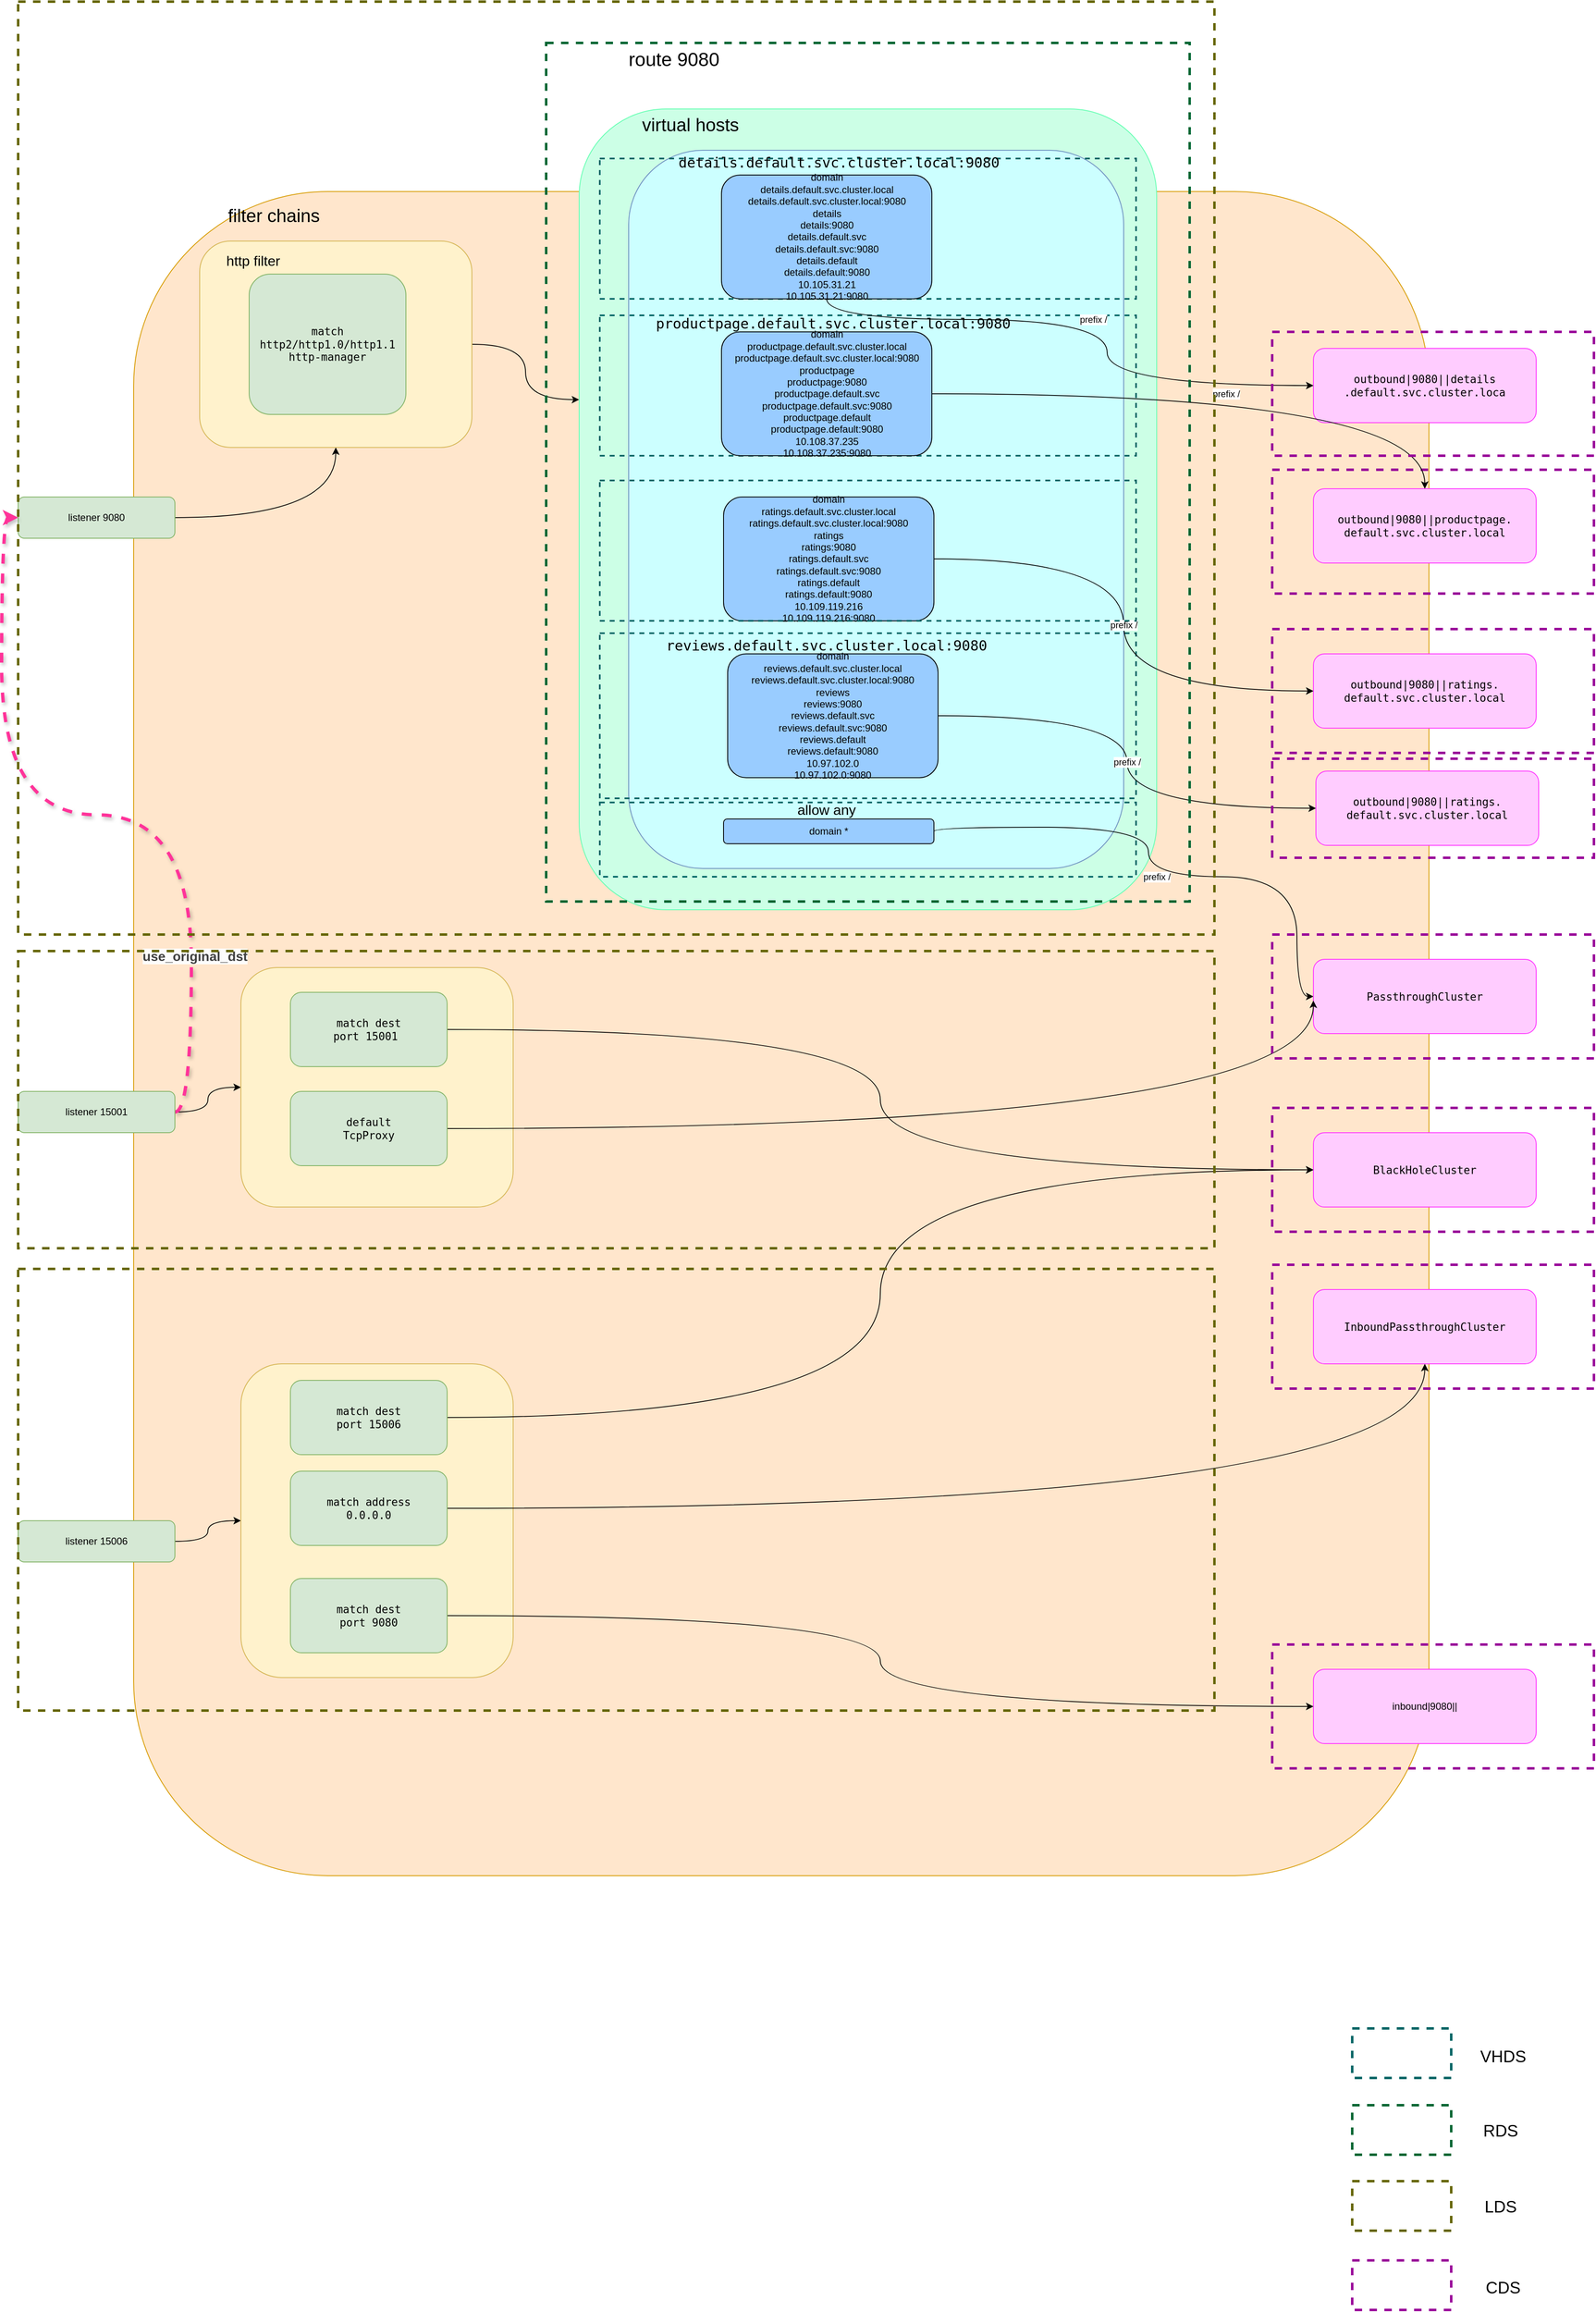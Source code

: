 <mxfile version="15.6.8" type="github">
  <diagram id="Fc24wovbdlsAbXFzseOG" name="第 1 页">
    <mxGraphModel dx="946" dy="613" grid="0" gridSize="10" guides="1" tooltips="1" connect="1" arrows="1" fold="1" page="1" pageScale="1" pageWidth="2339" pageHeight="3300" math="0" shadow="0">
      <root>
        <mxCell id="0" />
        <mxCell id="1" parent="0" />
        <mxCell id="VYAuoYHthQ6iFn3R_5oL-7" value="" style="rounded=1;whiteSpace=wrap;html=1;fillColor=#ffe6cc;strokeColor=#d79b00;" parent="1" vertex="1">
          <mxGeometry x="440" y="310" width="1570" height="2040" as="geometry" />
        </mxCell>
        <mxCell id="VYAuoYHthQ6iFn3R_5oL-61" value="" style="rounded=1;whiteSpace=wrap;html=1;glass=0;sketch=0;strokeWidth=1;gradientDirection=south;fillColor=#CCFFE6;strokeColor=#66FFB3;" parent="1" vertex="1">
          <mxGeometry x="980" y="210" width="700" height="970" as="geometry" />
        </mxCell>
        <mxCell id="VYAuoYHthQ6iFn3R_5oL-84" value="" style="rounded=0;whiteSpace=wrap;html=1;glass=0;dashed=1;sketch=0;strokeWidth=3;gradientDirection=south;fillColor=none;strokeColor=#990099;" parent="1" vertex="1">
          <mxGeometry x="1820" y="647" width="390" height="150" as="geometry" />
        </mxCell>
        <mxCell id="VYAuoYHthQ6iFn3R_5oL-30" value="&lt;span style=&quot;font-family: monospace&quot;&gt;&lt;font style=&quot;font-size: 17px&quot;&gt;ratings.default.svc.cluster.local:9080&lt;/font&gt;&lt;/span&gt;" style="text;html=1;strokeColor=none;fillColor=none;align=center;verticalAlign=middle;whiteSpace=wrap;rounded=0;" parent="1" vertex="1">
          <mxGeometry x="1145" y="660" width="270" height="20" as="geometry" />
        </mxCell>
        <mxCell id="VYAuoYHthQ6iFn3R_5oL-59" value="" style="rounded=1;whiteSpace=wrap;html=1;glass=0;sketch=0;strokeColor=#6c8ebf;strokeWidth=1;gradientDirection=south;fillColor=#CCFFFF;" parent="1" vertex="1">
          <mxGeometry x="1040" y="260" width="600" height="870" as="geometry" />
        </mxCell>
        <mxCell id="VYAuoYHthQ6iFn3R_5oL-72" value="" style="rounded=0;whiteSpace=wrap;html=1;glass=0;sketch=0;strokeWidth=2;gradientDirection=south;fillColor=none;strokeColor=#006666;dashed=1;" parent="1" vertex="1">
          <mxGeometry x="1005" y="845" width="650" height="200" as="geometry" />
        </mxCell>
        <mxCell id="VYAuoYHthQ6iFn3R_5oL-71" value="" style="rounded=0;whiteSpace=wrap;html=1;glass=0;sketch=0;strokeWidth=2;gradientDirection=south;fillColor=none;strokeColor=#006666;dashed=1;" parent="1" vertex="1">
          <mxGeometry x="1005" y="460" width="650" height="170" as="geometry" />
        </mxCell>
        <mxCell id="VYAuoYHthQ6iFn3R_5oL-69" value="" style="rounded=0;whiteSpace=wrap;html=1;glass=0;sketch=0;strokeWidth=2;gradientDirection=south;fillColor=none;strokeColor=#006666;dashed=1;" parent="1" vertex="1">
          <mxGeometry x="1005" y="270" width="650" height="170" as="geometry" />
        </mxCell>
        <mxCell id="VYAuoYHthQ6iFn3R_5oL-68" value="" style="rounded=0;whiteSpace=wrap;html=1;glass=0;sketch=0;strokeWidth=2;gradientDirection=south;fillColor=none;strokeColor=#006666;dashed=1;" parent="1" vertex="1">
          <mxGeometry x="1005" y="1050" width="650" height="90" as="geometry" />
        </mxCell>
        <mxCell id="VYAuoYHthQ6iFn3R_5oL-64" style="edgeStyle=orthogonalEdgeStyle;curved=1;orthogonalLoop=1;jettySize=auto;html=1;" parent="1" source="VYAuoYHthQ6iFn3R_5oL-8" target="VYAuoYHthQ6iFn3R_5oL-10" edge="1">
          <mxGeometry relative="1" as="geometry" />
        </mxCell>
        <mxCell id="VYAuoYHthQ6iFn3R_5oL-8" value="listener 9080&lt;br&gt;" style="rounded=1;whiteSpace=wrap;html=1;fillColor=#d5e8d4;strokeColor=#82b366;" parent="1" vertex="1">
          <mxGeometry x="300" y="680" width="190" height="50" as="geometry" />
        </mxCell>
        <mxCell id="VYAuoYHthQ6iFn3R_5oL-65" style="edgeStyle=orthogonalEdgeStyle;curved=1;orthogonalLoop=1;jettySize=auto;html=1;entryX=0;entryY=0.363;entryDx=0;entryDy=0;entryPerimeter=0;" parent="1" source="VYAuoYHthQ6iFn3R_5oL-10" target="VYAuoYHthQ6iFn3R_5oL-61" edge="1">
          <mxGeometry relative="1" as="geometry" />
        </mxCell>
        <mxCell id="VYAuoYHthQ6iFn3R_5oL-10" value="" style="rounded=1;whiteSpace=wrap;html=1;fillColor=#fff2cc;strokeColor=#d6b656;align=left;" parent="1" vertex="1">
          <mxGeometry x="520" y="370" width="330" height="250" as="geometry" />
        </mxCell>
        <mxCell id="VYAuoYHthQ6iFn3R_5oL-11" value="&lt;span style=&quot;font-family: monospace ; font-size: 13px&quot;&gt;match http2/http1.0/http1.1&lt;br&gt;http-manager&lt;/span&gt;" style="rounded=1;whiteSpace=wrap;html=1;align=center;fillColor=#d5e8d4;strokeColor=#82b366;" parent="1" vertex="1">
          <mxGeometry x="580" y="410" width="190" height="170" as="geometry" />
        </mxCell>
        <mxCell id="VYAuoYHthQ6iFn3R_5oL-13" style="edgeStyle=orthogonalEdgeStyle;curved=1;orthogonalLoop=1;jettySize=auto;html=1;exitX=0.5;exitY=1;exitDx=0;exitDy=0;" parent="1" source="VYAuoYHthQ6iFn3R_5oL-10" target="VYAuoYHthQ6iFn3R_5oL-10" edge="1">
          <mxGeometry relative="1" as="geometry" />
        </mxCell>
        <mxCell id="VYAuoYHthQ6iFn3R_5oL-14" value="&lt;font style=&quot;font-size: 22px&quot;&gt;filter chains&lt;/font&gt;" style="text;html=1;strokeColor=none;fillColor=none;align=center;verticalAlign=middle;whiteSpace=wrap;rounded=0;" parent="1" vertex="1">
          <mxGeometry x="540" y="320" width="140" height="40" as="geometry" />
        </mxCell>
        <mxCell id="VYAuoYHthQ6iFn3R_5oL-15" value="&lt;font style=&quot;font-size: 17px&quot;&gt;http filter&lt;/font&gt;" style="text;html=1;strokeColor=none;fillColor=none;align=center;verticalAlign=middle;whiteSpace=wrap;rounded=0;" parent="1" vertex="1">
          <mxGeometry x="540" y="380" width="90" height="30" as="geometry" />
        </mxCell>
        <mxCell id="VYAuoYHthQ6iFn3R_5oL-36" value="prefix /" style="edgeStyle=orthogonalEdgeStyle;curved=1;orthogonalLoop=1;jettySize=auto;html=1;exitX=1;exitY=0.5;exitDx=0;exitDy=0;entryX=0;entryY=0.5;entryDx=0;entryDy=0;" parent="1" source="VYAuoYHthQ6iFn3R_5oL-16" target="VYAuoYHthQ6iFn3R_5oL-17" edge="1">
          <mxGeometry relative="1" as="geometry">
            <Array as="points">
              <mxPoint x="1410" y="1080" />
              <mxPoint x="1670" y="1080" />
              <mxPoint x="1670" y="1140" />
              <mxPoint x="1850" y="1140" />
            </Array>
          </mxGeometry>
        </mxCell>
        <mxCell id="VYAuoYHthQ6iFn3R_5oL-16" value="domain *" style="rounded=1;whiteSpace=wrap;html=1;fillColor=#99CCFF;" parent="1" vertex="1">
          <mxGeometry x="1155" y="1070" width="255" height="30" as="geometry" />
        </mxCell>
        <mxCell id="VYAuoYHthQ6iFn3R_5oL-17" value="&lt;span style=&quot;font-family: monospace ; font-size: 13px&quot;&gt;PassthroughCluster&lt;/span&gt;" style="rounded=1;whiteSpace=wrap;html=1;fillColor=#FFCCFF;strokeColor=#FF33FF;" parent="1" vertex="1">
          <mxGeometry x="1870" y="1240" width="270" height="90" as="geometry" />
        </mxCell>
        <mxCell id="VYAuoYHthQ6iFn3R_5oL-18" value="&lt;span style=&quot;font-family: monospace ; font-size: 13px&quot;&gt;outbound|9080||details&lt;br&gt;.default.svc.cluster.loca&lt;/span&gt;" style="rounded=1;whiteSpace=wrap;html=1;fillColor=#FFCCFF;strokeColor=#FF33FF;" parent="1" vertex="1">
          <mxGeometry x="1870" y="500" width="270" height="90" as="geometry" />
        </mxCell>
        <mxCell id="VYAuoYHthQ6iFn3R_5oL-19" value="&lt;span style=&quot;font-family: monospace ; font-size: 13px&quot;&gt;outbound|9080||productpage.&lt;br&gt;default.svc.cluster.local&lt;/span&gt;" style="rounded=1;whiteSpace=wrap;html=1;fillColor=#FFCCFF;strokeColor=#FF33FF;" parent="1" vertex="1">
          <mxGeometry x="1870" y="670" width="270" height="90" as="geometry" />
        </mxCell>
        <mxCell id="VYAuoYHthQ6iFn3R_5oL-20" value="&lt;span style=&quot;font-family: monospace ; font-size: 13px&quot;&gt;outbound|9080||ratings.&lt;br&gt;default.svc.cluster.local&lt;/span&gt;" style="rounded=1;whiteSpace=wrap;html=1;fillColor=#FFCCFF;strokeColor=#FF33FF;" parent="1" vertex="1">
          <mxGeometry x="1870" y="870" width="270" height="90" as="geometry" />
        </mxCell>
        <mxCell id="VYAuoYHthQ6iFn3R_5oL-21" value="&lt;span style=&quot;font-family: monospace ; font-size: 13px&quot;&gt;outbound|9080||ratings.&lt;br&gt;default.svc.cluster.local&lt;/span&gt;" style="rounded=1;whiteSpace=wrap;html=1;fillColor=#FFCCFF;strokeColor=#FF33FF;" parent="1" vertex="1">
          <mxGeometry x="1873" y="1012" width="270" height="90" as="geometry" />
        </mxCell>
        <mxCell id="VYAuoYHthQ6iFn3R_5oL-23" value="&lt;font style=&quot;font-size: 17px&quot;&gt;allow any&lt;/font&gt;" style="text;html=1;strokeColor=none;fillColor=none;align=center;verticalAlign=middle;whiteSpace=wrap;rounded=0;" parent="1" vertex="1">
          <mxGeometry x="1220" y="1050" width="120" height="20" as="geometry" />
        </mxCell>
        <mxCell id="VYAuoYHthQ6iFn3R_5oL-24" value="&lt;span style=&quot;font-family: monospace&quot;&gt;&lt;font style=&quot;font-size: 17px&quot;&gt;details.default.svc.cluster.local:9080&lt;/font&gt;&lt;/span&gt;" style="text;html=1;strokeColor=none;fillColor=none;align=center;verticalAlign=middle;whiteSpace=wrap;rounded=0;" parent="1" vertex="1">
          <mxGeometry x="1210" y="270" width="170" height="10" as="geometry" />
        </mxCell>
        <mxCell id="VYAuoYHthQ6iFn3R_5oL-37" value="prefix /" style="edgeStyle=orthogonalEdgeStyle;curved=1;orthogonalLoop=1;jettySize=auto;html=1;entryX=0;entryY=0.5;entryDx=0;entryDy=0;" parent="1" source="VYAuoYHthQ6iFn3R_5oL-26" target="VYAuoYHthQ6iFn3R_5oL-18" edge="1">
          <mxGeometry relative="1" as="geometry">
            <Array as="points">
              <mxPoint x="1620" y="465" />
              <mxPoint x="1620" y="545" />
            </Array>
          </mxGeometry>
        </mxCell>
        <mxCell id="VYAuoYHthQ6iFn3R_5oL-26" value="&lt;span&gt;domain&lt;/span&gt;&lt;br&gt;&lt;span&gt;details.default.svc.cluster.local&lt;/span&gt;&lt;br&gt;&lt;span&gt;details.default.svc.cluster.local:9080&lt;/span&gt;&lt;br&gt;&lt;span&gt;details&lt;/span&gt;&lt;br&gt;&lt;span&gt;details:9080&lt;/span&gt;&lt;br&gt;&lt;span&gt;details.default.svc&lt;/span&gt;&lt;br&gt;&lt;span&gt;details.default.svc:9080&lt;/span&gt;&lt;br&gt;&lt;span&gt;details.default&lt;/span&gt;&lt;br&gt;&lt;span&gt;details.default:9080&lt;/span&gt;&lt;br&gt;&lt;span&gt;10.105.31.21&lt;/span&gt;&lt;br&gt;&lt;span&gt;10.105.31.21:9080&lt;/span&gt;" style="rounded=1;whiteSpace=wrap;html=1;align=center;fillColor=#99CCFF;" parent="1" vertex="1">
          <mxGeometry x="1152.5" y="290" width="255" height="150" as="geometry" />
        </mxCell>
        <mxCell id="VYAuoYHthQ6iFn3R_5oL-38" value="prefix /" style="edgeStyle=orthogonalEdgeStyle;curved=1;orthogonalLoop=1;jettySize=auto;html=1;" parent="1" source="VYAuoYHthQ6iFn3R_5oL-27" target="VYAuoYHthQ6iFn3R_5oL-19" edge="1">
          <mxGeometry relative="1" as="geometry" />
        </mxCell>
        <mxCell id="VYAuoYHthQ6iFn3R_5oL-27" value="&lt;span&gt;domain&lt;/span&gt;&lt;br&gt;&lt;span&gt;productpage.default.svc.cluster.local&lt;/span&gt;&lt;br&gt;&lt;span&gt;productpage.default.svc.cluster.local:9080&lt;/span&gt;&lt;br&gt;&lt;span&gt;productpage&lt;/span&gt;&lt;br&gt;&lt;span&gt;productpage:9080&lt;/span&gt;&lt;br&gt;&lt;span&gt;productpage.default.svc&lt;/span&gt;&lt;br&gt;&lt;span&gt;productpage.default.svc:9080&lt;/span&gt;&lt;br&gt;&lt;span&gt;productpage.default&lt;/span&gt;&lt;br&gt;&lt;span&gt;productpage.default:9080&lt;/span&gt;&lt;br&gt;&lt;span&gt;10.108.37.235&lt;/span&gt;&lt;br&gt;&lt;span&gt;10.108.37.235:9080&lt;/span&gt;" style="rounded=1;whiteSpace=wrap;html=1;align=center;fillColor=#99CCFF;" parent="1" vertex="1">
          <mxGeometry x="1152.5" y="480" width="255" height="150" as="geometry" />
        </mxCell>
        <mxCell id="VYAuoYHthQ6iFn3R_5oL-28" value="&lt;span style=&quot;font-family: monospace&quot;&gt;&lt;font style=&quot;font-size: 17px&quot;&gt;productpage.default.svc.cluster.local:9080&lt;/font&gt;&lt;/span&gt;" style="text;html=1;strokeColor=none;fillColor=none;align=center;verticalAlign=middle;whiteSpace=wrap;rounded=0;" parent="1" vertex="1">
          <mxGeometry x="1152.5" y="460" width="270" height="20" as="geometry" />
        </mxCell>
        <mxCell id="VYAuoYHthQ6iFn3R_5oL-126" value="prefix /" style="edgeStyle=orthogonalEdgeStyle;curved=1;orthogonalLoop=1;jettySize=auto;html=1;entryX=0;entryY=0.5;entryDx=0;entryDy=0;strokeColor=#000000;strokeWidth=1;" parent="1" source="VYAuoYHthQ6iFn3R_5oL-29" target="VYAuoYHthQ6iFn3R_5oL-20" edge="1">
          <mxGeometry relative="1" as="geometry" />
        </mxCell>
        <mxCell id="VYAuoYHthQ6iFn3R_5oL-29" value="&lt;span&gt;domain&lt;/span&gt;&lt;br&gt;&lt;span&gt;ratings.default.svc.cluster.local&lt;/span&gt;&lt;br&gt;&lt;span&gt;ratings.default.svc.cluster.local:9080&lt;/span&gt;&lt;br&gt;&lt;span&gt;ratings&lt;/span&gt;&lt;br&gt;&lt;span&gt;ratings:9080&lt;/span&gt;&lt;br&gt;&lt;span&gt;ratings.default.svc&lt;/span&gt;&lt;br&gt;&lt;span&gt;ratings.default.svc:9080&lt;/span&gt;&lt;br&gt;&lt;span&gt;ratings.default&lt;/span&gt;&lt;br&gt;&lt;span&gt;ratings.default:9080&lt;/span&gt;&lt;br&gt;&lt;span&gt;10.109.119.216&lt;/span&gt;&lt;br&gt;&lt;span&gt;10.109.119.216:9080&lt;/span&gt;" style="rounded=1;whiteSpace=wrap;html=1;align=center;fillColor=#99CCFF;" parent="1" vertex="1">
          <mxGeometry x="1155" y="680" width="255" height="150" as="geometry" />
        </mxCell>
        <mxCell id="VYAuoYHthQ6iFn3R_5oL-41" value="prefix /" style="edgeStyle=orthogonalEdgeStyle;curved=1;orthogonalLoop=1;jettySize=auto;html=1;" parent="1" source="VYAuoYHthQ6iFn3R_5oL-31" target="VYAuoYHthQ6iFn3R_5oL-21" edge="1">
          <mxGeometry relative="1" as="geometry" />
        </mxCell>
        <mxCell id="VYAuoYHthQ6iFn3R_5oL-31" value="&lt;span&gt;domain&lt;/span&gt;&lt;br&gt;&lt;span&gt;reviews.default.svc.cluster.local&lt;/span&gt;&lt;br&gt;&lt;span&gt;reviews.default.svc.cluster.local:9080&lt;/span&gt;&lt;br&gt;&lt;span&gt;reviews&lt;/span&gt;&lt;br&gt;&lt;span&gt;reviews:9080&lt;/span&gt;&lt;br&gt;&lt;span&gt;reviews.default.svc&lt;/span&gt;&lt;br&gt;&lt;span&gt;reviews.default.svc:9080&lt;/span&gt;&lt;br&gt;&lt;span&gt;reviews.default&lt;/span&gt;&lt;br&gt;&lt;span&gt;reviews.default:9080&lt;/span&gt;&lt;br&gt;&lt;span&gt;10.97.102.0&lt;/span&gt;&lt;br&gt;&lt;span&gt;10.97.102.0:9080&lt;/span&gt;" style="rounded=1;whiteSpace=wrap;html=1;align=center;fillColor=#99CCFF;" parent="1" vertex="1">
          <mxGeometry x="1160" y="870" width="255" height="150" as="geometry" />
        </mxCell>
        <mxCell id="VYAuoYHthQ6iFn3R_5oL-32" value="&lt;span style=&quot;font-family: monospace&quot;&gt;&lt;font style=&quot;font-size: 17px&quot;&gt;reviews.default.svc.cluster.local:9080&lt;/font&gt;&lt;/span&gt;" style="text;html=1;strokeColor=none;fillColor=none;align=center;verticalAlign=middle;whiteSpace=wrap;rounded=0;" parent="1" vertex="1">
          <mxGeometry x="1145" y="850" width="270" height="20" as="geometry" />
        </mxCell>
        <mxCell id="VYAuoYHthQ6iFn3R_5oL-60" value="&lt;font style=&quot;font-size: 22px&quot;&gt;virtual hosts&lt;/font&gt;" style="text;html=1;strokeColor=none;fillColor=none;align=center;verticalAlign=middle;whiteSpace=wrap;rounded=0;glass=0;sketch=0;" parent="1" vertex="1">
          <mxGeometry x="1040" y="220" width="150" height="20" as="geometry" />
        </mxCell>
        <mxCell id="VYAuoYHthQ6iFn3R_5oL-62" value="&lt;font style=&quot;font-size: 23px&quot;&gt;route 9080&lt;/font&gt;" style="text;html=1;strokeColor=none;fillColor=none;align=center;verticalAlign=middle;whiteSpace=wrap;rounded=0;glass=0;sketch=0;" parent="1" vertex="1">
          <mxGeometry x="1000" y="140" width="190" height="20" as="geometry" />
        </mxCell>
        <mxCell id="VYAuoYHthQ6iFn3R_5oL-74" value="&lt;font style=&quot;font-size: 20px&quot;&gt;VHDS&lt;/font&gt;" style="text;html=1;strokeColor=none;fillColor=none;align=center;verticalAlign=middle;whiteSpace=wrap;rounded=0;glass=0;dashed=1;sketch=0;" parent="1" vertex="1">
          <mxGeometry x="2080" y="2558" width="40" height="20" as="geometry" />
        </mxCell>
        <mxCell id="VYAuoYHthQ6iFn3R_5oL-78" value="&lt;font style=&quot;font-size: 20px&quot;&gt;RDS&lt;/font&gt;" style="text;html=1;strokeColor=none;fillColor=none;align=center;verticalAlign=middle;whiteSpace=wrap;rounded=0;glass=0;dashed=1;sketch=0;" parent="1" vertex="1">
          <mxGeometry x="2077" y="2648" width="40" height="20" as="geometry" />
        </mxCell>
        <mxCell id="VYAuoYHthQ6iFn3R_5oL-81" value="&lt;font style=&quot;font-size: 20px&quot;&gt;LDS&lt;/font&gt;" style="text;html=1;strokeColor=none;fillColor=none;align=center;verticalAlign=middle;whiteSpace=wrap;rounded=0;glass=0;dashed=1;sketch=0;" parent="1" vertex="1">
          <mxGeometry x="2077" y="2740" width="40" height="20" as="geometry" />
        </mxCell>
        <mxCell id="VYAuoYHthQ6iFn3R_5oL-83" value="" style="rounded=0;whiteSpace=wrap;html=1;glass=0;dashed=1;sketch=0;strokeWidth=3;gradientDirection=south;fillColor=none;strokeColor=#990099;" parent="1" vertex="1">
          <mxGeometry x="1820" y="480" width="390" height="150" as="geometry" />
        </mxCell>
        <mxCell id="VYAuoYHthQ6iFn3R_5oL-88" value="&lt;font style=&quot;font-size: 20px&quot;&gt;CDS&lt;/font&gt;" style="text;html=1;strokeColor=none;fillColor=none;align=center;verticalAlign=middle;whiteSpace=wrap;rounded=0;glass=0;dashed=1;sketch=0;" parent="1" vertex="1">
          <mxGeometry x="2080" y="2838" width="40" height="20" as="geometry" />
        </mxCell>
        <mxCell id="VYAuoYHthQ6iFn3R_5oL-102" style="edgeStyle=orthogonalEdgeStyle;curved=1;orthogonalLoop=1;jettySize=auto;html=1;strokeColor=#000000;strokeWidth=1;" parent="1" source="VYAuoYHthQ6iFn3R_5oL-90" target="VYAuoYHthQ6iFn3R_5oL-93" edge="1">
          <mxGeometry relative="1" as="geometry" />
        </mxCell>
        <mxCell id="A0-eI_j1CKcQPznHjOJe-9" style="edgeStyle=orthogonalEdgeStyle;curved=1;rounded=1;sketch=0;orthogonalLoop=1;jettySize=auto;html=1;entryX=0;entryY=0.5;entryDx=0;entryDy=0;shadow=1;strokeColor=#FF3399;strokeWidth=4;fillColor=#B7E3A8;gradientColor=#ffffff;exitX=1;exitY=0.5;exitDx=0;exitDy=0;dashed=1;" parent="1" source="VYAuoYHthQ6iFn3R_5oL-90" target="VYAuoYHthQ6iFn3R_5oL-8" edge="1">
          <mxGeometry relative="1" as="geometry" />
        </mxCell>
        <mxCell id="A0-eI_j1CKcQPznHjOJe-10" value="&lt;span style=&quot;color: rgb(64 , 64 , 64) ; font-family: &amp;#34;lato&amp;#34; , , &amp;#34;helvetica neue&amp;#34; , &amp;#34;arial&amp;#34; , sans-serif ; font-size: 16px ; font-weight: 700 ; background-color: rgb(252 , 252 , 252)&quot;&gt;use_original_dst&lt;/span&gt;" style="edgeLabel;html=1;align=center;verticalAlign=middle;resizable=0;points=[];" parent="A0-eI_j1CKcQPznHjOJe-9" vertex="1" connectable="0">
          <mxGeometry x="-0.577" y="-4" relative="1" as="geometry">
            <mxPoint as="offset" />
          </mxGeometry>
        </mxCell>
        <mxCell id="VYAuoYHthQ6iFn3R_5oL-90" value="listener 15001" style="rounded=1;whiteSpace=wrap;html=1;fillColor=#d5e8d4;strokeColor=#82b366;" parent="1" vertex="1">
          <mxGeometry x="300" y="1400" width="190" height="50" as="geometry" />
        </mxCell>
        <mxCell id="VYAuoYHthQ6iFn3R_5oL-93" value="" style="rounded=1;whiteSpace=wrap;html=1;fillColor=#fff2cc;strokeColor=#d6b656;align=left;" parent="1" vertex="1">
          <mxGeometry x="570" y="1250" width="330" height="290" as="geometry" />
        </mxCell>
        <mxCell id="VYAuoYHthQ6iFn3R_5oL-101" style="edgeStyle=orthogonalEdgeStyle;curved=1;orthogonalLoop=1;jettySize=auto;html=1;entryX=0;entryY=0.5;entryDx=0;entryDy=0;strokeColor=#000000;strokeWidth=1;" parent="1" source="VYAuoYHthQ6iFn3R_5oL-94" target="VYAuoYHthQ6iFn3R_5oL-96" edge="1">
          <mxGeometry relative="1" as="geometry" />
        </mxCell>
        <mxCell id="VYAuoYHthQ6iFn3R_5oL-94" value="&lt;span style=&quot;font-family: monospace ; font-size: 13px&quot;&gt;match dest &lt;br&gt;port 15001&amp;nbsp;&lt;/span&gt;" style="rounded=1;whiteSpace=wrap;html=1;align=center;fillColor=#d5e8d4;strokeColor=#82b366;" parent="1" vertex="1">
          <mxGeometry x="630" y="1280" width="190" height="90" as="geometry" />
        </mxCell>
        <mxCell id="VYAuoYHthQ6iFn3R_5oL-99" style="edgeStyle=orthogonalEdgeStyle;curved=1;orthogonalLoop=1;jettySize=auto;html=1;entryX=0.128;entryY=0.533;entryDx=0;entryDy=0;entryPerimeter=0;strokeWidth=1;" parent="1" source="VYAuoYHthQ6iFn3R_5oL-95" target="VYAuoYHthQ6iFn3R_5oL-82" edge="1">
          <mxGeometry relative="1" as="geometry" />
        </mxCell>
        <mxCell id="VYAuoYHthQ6iFn3R_5oL-95" value="&lt;font face=&quot;monospace&quot;&gt;&lt;span style=&quot;font-size: 13px&quot;&gt;default&lt;br&gt;&lt;/span&gt;&lt;/font&gt;&lt;span style=&quot;font-family: monospace ; font-size: 13px&quot;&gt;TcpProxy&lt;/span&gt;&lt;font face=&quot;monospace&quot;&gt;&lt;span style=&quot;font-size: 13px&quot;&gt;&lt;br&gt;&lt;/span&gt;&lt;/font&gt;" style="rounded=1;whiteSpace=wrap;html=1;align=center;fillColor=#d5e8d4;strokeColor=#82b366;" parent="1" vertex="1">
          <mxGeometry x="630" y="1400" width="190" height="90" as="geometry" />
        </mxCell>
        <mxCell id="VYAuoYHthQ6iFn3R_5oL-96" value="&lt;span style=&quot;font-family: monospace ; font-size: 13px&quot;&gt;BlackHoleCluster&lt;/span&gt;" style="rounded=1;whiteSpace=wrap;html=1;fillColor=#FFCCFF;strokeColor=#FF33FF;" parent="1" vertex="1">
          <mxGeometry x="1870" y="1450" width="270" height="90" as="geometry" />
        </mxCell>
        <mxCell id="VYAuoYHthQ6iFn3R_5oL-105" value="&lt;span style=&quot;font-size: 12px&quot;&gt;inbound|9080||&lt;/span&gt;" style="rounded=1;whiteSpace=wrap;html=1;fillColor=#FFCCFF;strokeColor=#FF33FF;" parent="1" vertex="1">
          <mxGeometry x="1870" y="2100" width="270" height="90" as="geometry" />
        </mxCell>
        <mxCell id="VYAuoYHthQ6iFn3R_5oL-112" style="edgeStyle=orthogonalEdgeStyle;curved=1;orthogonalLoop=1;jettySize=auto;html=1;strokeColor=#000000;strokeWidth=1;" parent="1" source="VYAuoYHthQ6iFn3R_5oL-107" target="VYAuoYHthQ6iFn3R_5oL-108" edge="1">
          <mxGeometry relative="1" as="geometry" />
        </mxCell>
        <mxCell id="VYAuoYHthQ6iFn3R_5oL-107" value="listener 15006" style="rounded=1;whiteSpace=wrap;html=1;fillColor=#d5e8d4;strokeColor=#82b366;" parent="1" vertex="1">
          <mxGeometry x="300" y="1920" width="190" height="50" as="geometry" />
        </mxCell>
        <mxCell id="VYAuoYHthQ6iFn3R_5oL-108" value="" style="rounded=1;whiteSpace=wrap;html=1;fillColor=#fff2cc;strokeColor=#d6b656;align=left;" parent="1" vertex="1">
          <mxGeometry x="570" y="1730" width="330" height="380" as="geometry" />
        </mxCell>
        <mxCell id="VYAuoYHthQ6iFn3R_5oL-111" style="edgeStyle=orthogonalEdgeStyle;curved=1;orthogonalLoop=1;jettySize=auto;html=1;entryX=0;entryY=0.5;entryDx=0;entryDy=0;strokeColor=#000000;strokeWidth=1;" parent="1" source="VYAuoYHthQ6iFn3R_5oL-109" target="VYAuoYHthQ6iFn3R_5oL-96" edge="1">
          <mxGeometry relative="1" as="geometry" />
        </mxCell>
        <mxCell id="VYAuoYHthQ6iFn3R_5oL-109" value="&lt;span style=&quot;font-family: monospace ; font-size: 13px&quot;&gt;match dest &lt;br&gt;port 15006&lt;/span&gt;" style="rounded=1;whiteSpace=wrap;html=1;align=center;fillColor=#d5e8d4;strokeColor=#82b366;" parent="1" vertex="1">
          <mxGeometry x="630" y="1750" width="190" height="90" as="geometry" />
        </mxCell>
        <mxCell id="VYAuoYHthQ6iFn3R_5oL-116" style="edgeStyle=orthogonalEdgeStyle;curved=1;orthogonalLoop=1;jettySize=auto;html=1;strokeColor=#000000;strokeWidth=1;" parent="1" source="VYAuoYHthQ6iFn3R_5oL-113" target="VYAuoYHthQ6iFn3R_5oL-114" edge="1">
          <mxGeometry relative="1" as="geometry" />
        </mxCell>
        <mxCell id="VYAuoYHthQ6iFn3R_5oL-113" value="&lt;span style=&quot;font-family: monospace ; font-size: 13px&quot;&gt;match address&lt;br&gt;0.0.0.0&lt;br&gt;&lt;/span&gt;" style="rounded=1;whiteSpace=wrap;html=1;align=center;fillColor=#d5e8d4;strokeColor=#82b366;" parent="1" vertex="1">
          <mxGeometry x="630" y="1860" width="190" height="90" as="geometry" />
        </mxCell>
        <mxCell id="VYAuoYHthQ6iFn3R_5oL-114" value="&lt;span style=&quot;font-family: monospace ; font-size: 13px&quot;&gt;InboundPassthroughCluster&lt;/span&gt;" style="rounded=1;whiteSpace=wrap;html=1;fillColor=#FFCCFF;strokeColor=#FF33FF;" parent="1" vertex="1">
          <mxGeometry x="1870" y="1640" width="270" height="90" as="geometry" />
        </mxCell>
        <mxCell id="VYAuoYHthQ6iFn3R_5oL-118" style="edgeStyle=orthogonalEdgeStyle;curved=1;orthogonalLoop=1;jettySize=auto;html=1;entryX=0;entryY=0.5;entryDx=0;entryDy=0;strokeColor=#000000;strokeWidth=1;" parent="1" source="VYAuoYHthQ6iFn3R_5oL-117" target="VYAuoYHthQ6iFn3R_5oL-105" edge="1">
          <mxGeometry relative="1" as="geometry" />
        </mxCell>
        <mxCell id="VYAuoYHthQ6iFn3R_5oL-117" value="&lt;span style=&quot;font-family: monospace ; font-size: 13px&quot;&gt;match dest &lt;br&gt;port 9080&lt;/span&gt;" style="rounded=1;whiteSpace=wrap;html=1;align=center;fillColor=#d5e8d4;strokeColor=#82b366;" parent="1" vertex="1">
          <mxGeometry x="630" y="1990" width="190" height="90" as="geometry" />
        </mxCell>
        <mxCell id="VYAuoYHthQ6iFn3R_5oL-82" value="" style="rounded=0;whiteSpace=wrap;html=1;glass=0;dashed=1;sketch=0;strokeWidth=3;gradientDirection=south;fillColor=none;strokeColor=#990099;" parent="1" vertex="1">
          <mxGeometry x="1820" y="1210" width="390" height="150" as="geometry" />
        </mxCell>
        <mxCell id="VYAuoYHthQ6iFn3R_5oL-97" value="" style="rounded=0;whiteSpace=wrap;html=1;glass=0;dashed=1;sketch=0;strokeWidth=3;gradientDirection=south;fillColor=none;strokeColor=#990099;" parent="1" vertex="1">
          <mxGeometry x="1820" y="1420" width="390" height="150" as="geometry" />
        </mxCell>
        <mxCell id="VYAuoYHthQ6iFn3R_5oL-115" value="" style="rounded=0;whiteSpace=wrap;html=1;glass=0;dashed=1;sketch=0;strokeWidth=3;gradientDirection=south;fillColor=none;strokeColor=#990099;" parent="1" vertex="1">
          <mxGeometry x="1820" y="1610" width="390" height="150" as="geometry" />
        </mxCell>
        <mxCell id="VYAuoYHthQ6iFn3R_5oL-106" value="" style="rounded=0;whiteSpace=wrap;html=1;glass=0;dashed=1;sketch=0;strokeWidth=3;gradientDirection=south;fillColor=none;strokeColor=#990099;" parent="1" vertex="1">
          <mxGeometry x="1820" y="2070" width="390" height="150" as="geometry" />
        </mxCell>
        <mxCell id="VYAuoYHthQ6iFn3R_5oL-119" value="" style="rounded=0;whiteSpace=wrap;html=1;glass=0;dashed=1;sketch=0;strokeWidth=3;fillColor=none;gradientDirection=south;strokeColor=#666600;" parent="1" vertex="1">
          <mxGeometry x="300" y="1615" width="1450" height="535" as="geometry" />
        </mxCell>
        <mxCell id="VYAuoYHthQ6iFn3R_5oL-120" value="" style="rounded=0;whiteSpace=wrap;html=1;glass=0;dashed=1;sketch=0;strokeWidth=3;fillColor=none;gradientDirection=south;strokeColor=#006633;" parent="1" vertex="1">
          <mxGeometry x="1917" y="2628" width="120" height="60" as="geometry" />
        </mxCell>
        <mxCell id="VYAuoYHthQ6iFn3R_5oL-121" value="" style="rounded=0;whiteSpace=wrap;html=1;glass=0;dashed=1;sketch=0;strokeWidth=3;fillColor=none;gradientDirection=south;strokeColor=#666600;" parent="1" vertex="1">
          <mxGeometry x="1917" y="2720" width="120" height="60" as="geometry" />
        </mxCell>
        <mxCell id="VYAuoYHthQ6iFn3R_5oL-122" value="" style="rounded=0;whiteSpace=wrap;html=1;glass=0;dashed=1;sketch=0;strokeColor=#990099;strokeWidth=3;fillColor=none;gradientDirection=south;" parent="1" vertex="1">
          <mxGeometry x="1917" y="2816" width="120" height="60" as="geometry" />
        </mxCell>
        <mxCell id="VYAuoYHthQ6iFn3R_5oL-123" value="" style="rounded=0;whiteSpace=wrap;html=1;glass=0;dashed=1;sketch=0;strokeWidth=3;fillColor=none;gradientDirection=south;strokeColor=#006666;" parent="1" vertex="1">
          <mxGeometry x="1917" y="2535" width="120" height="60" as="geometry" />
        </mxCell>
        <mxCell id="VYAuoYHthQ6iFn3R_5oL-86" value="" style="rounded=0;whiteSpace=wrap;html=1;glass=0;dashed=1;sketch=0;strokeWidth=3;gradientDirection=south;fillColor=none;strokeColor=#990099;" parent="1" vertex="1">
          <mxGeometry x="1820" y="997" width="390" height="120" as="geometry" />
        </mxCell>
        <mxCell id="VYAuoYHthQ6iFn3R_5oL-85" value="" style="rounded=0;whiteSpace=wrap;html=1;glass=0;dashed=1;sketch=0;strokeWidth=3;gradientDirection=south;fillColor=none;strokeColor=#990099;" parent="1" vertex="1">
          <mxGeometry x="1820" y="840" width="390" height="150" as="geometry" />
        </mxCell>
        <mxCell id="VYAuoYHthQ6iFn3R_5oL-70" value="" style="rounded=0;whiteSpace=wrap;html=1;glass=0;sketch=0;strokeWidth=2;gradientDirection=south;fillColor=none;strokeColor=#006666;dashed=1;" parent="1" vertex="1">
          <mxGeometry x="1005" y="660" width="650" height="170" as="geometry" />
        </mxCell>
        <mxCell id="VYAuoYHthQ6iFn3R_5oL-76" value="" style="rounded=0;whiteSpace=wrap;html=1;glass=0;dashed=1;sketch=0;strokeWidth=3;fillColor=none;gradientDirection=south;strokeColor=#006633;" parent="1" vertex="1">
          <mxGeometry x="940" y="130" width="780" height="1040" as="geometry" />
        </mxCell>
        <mxCell id="VYAuoYHthQ6iFn3R_5oL-79" value="" style="rounded=0;whiteSpace=wrap;html=1;glass=0;dashed=1;sketch=0;strokeWidth=3;fillColor=none;gradientDirection=south;strokeColor=#666600;" parent="1" vertex="1">
          <mxGeometry x="300" y="80" width="1450" height="1130" as="geometry" />
        </mxCell>
        <mxCell id="VYAuoYHthQ6iFn3R_5oL-103" value="" style="rounded=0;whiteSpace=wrap;html=1;glass=0;dashed=1;sketch=0;strokeWidth=3;fillColor=none;gradientDirection=south;strokeColor=#666600;" parent="1" vertex="1">
          <mxGeometry x="300" y="1230" width="1450" height="360" as="geometry" />
        </mxCell>
      </root>
    </mxGraphModel>
  </diagram>
</mxfile>
